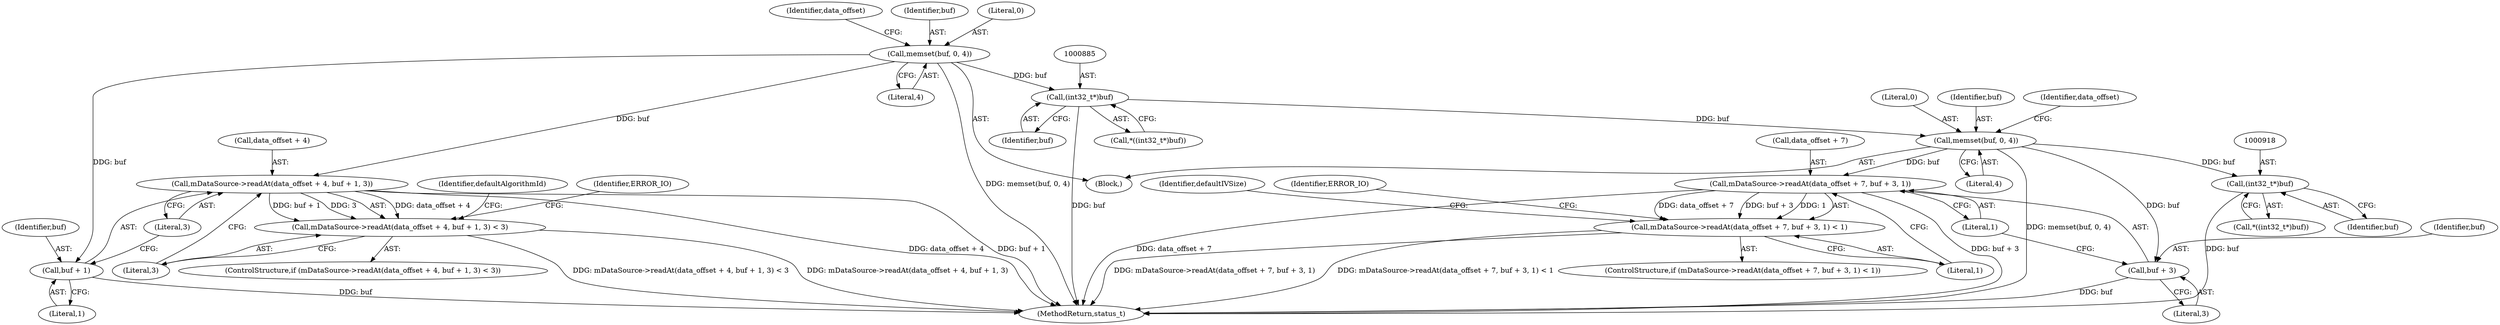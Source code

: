digraph "0_Android_f4a88c8ed4f8186b3d6e2852993e063fc33ff231@API" {
"1000861" [label="(Call,memset(buf, 0, 4))"];
"1000867" [label="(Call,mDataSource->readAt(data_offset + 4, buf + 1, 3))"];
"1000866" [label="(Call,mDataSource->readAt(data_offset + 4, buf + 1, 3) < 3)"];
"1000871" [label="(Call,buf + 1)"];
"1000884" [label="(Call,(int32_t*)buf)"];
"1000894" [label="(Call,memset(buf, 0, 4))"];
"1000900" [label="(Call,mDataSource->readAt(data_offset + 7, buf + 3, 1))"];
"1000899" [label="(Call,mDataSource->readAt(data_offset + 7, buf + 3, 1) < 1)"];
"1000904" [label="(Call,buf + 3)"];
"1000917" [label="(Call,(int32_t*)buf)"];
"1000905" [label="(Identifier,buf)"];
"1000868" [label="(Call,data_offset + 4)"];
"1000908" [label="(Literal,1)"];
"1000872" [label="(Identifier,buf)"];
"1000898" [label="(ControlStructure,if (mDataSource->readAt(data_offset + 7, buf + 3, 1) < 1))"];
"1000864" [label="(Literal,4)"];
"1000861" [label="(Call,memset(buf, 0, 4))"];
"1000895" [label="(Identifier,buf)"];
"1000914" [label="(Identifier,defaultIVSize)"];
"1000884" [label="(Call,(int32_t*)buf)"];
"1000919" [label="(Identifier,buf)"];
"1000907" [label="(Literal,1)"];
"1000881" [label="(Identifier,defaultAlgorithmId)"];
"1000901" [label="(Call,data_offset + 7)"];
"1000917" [label="(Call,(int32_t*)buf)"];
"1000869" [label="(Identifier,data_offset)"];
"1000883" [label="(Call,*((int32_t*)buf))"];
"1000875" [label="(Literal,3)"];
"1000894" [label="(Call,memset(buf, 0, 4))"];
"1000902" [label="(Identifier,data_offset)"];
"1000900" [label="(Call,mDataSource->readAt(data_offset + 7, buf + 3, 1))"];
"1000906" [label="(Literal,3)"];
"1000862" [label="(Identifier,buf)"];
"1000897" [label="(Literal,4)"];
"1000848" [label="(Block,)"];
"1000904" [label="(Call,buf + 3)"];
"1000873" [label="(Literal,1)"];
"1000886" [label="(Identifier,buf)"];
"1000878" [label="(Identifier,ERROR_IO)"];
"1002911" [label="(MethodReturn,status_t)"];
"1000866" [label="(Call,mDataSource->readAt(data_offset + 4, buf + 1, 3) < 3)"];
"1000899" [label="(Call,mDataSource->readAt(data_offset + 7, buf + 3, 1) < 1)"];
"1000865" [label="(ControlStructure,if (mDataSource->readAt(data_offset + 4, buf + 1, 3) < 3))"];
"1000896" [label="(Literal,0)"];
"1000911" [label="(Identifier,ERROR_IO)"];
"1000916" [label="(Call,*((int32_t*)buf))"];
"1000874" [label="(Literal,3)"];
"1000867" [label="(Call,mDataSource->readAt(data_offset + 4, buf + 1, 3))"];
"1000863" [label="(Literal,0)"];
"1000871" [label="(Call,buf + 1)"];
"1000861" -> "1000848"  [label="AST: "];
"1000861" -> "1000864"  [label="CFG: "];
"1000862" -> "1000861"  [label="AST: "];
"1000863" -> "1000861"  [label="AST: "];
"1000864" -> "1000861"  [label="AST: "];
"1000869" -> "1000861"  [label="CFG: "];
"1000861" -> "1002911"  [label="DDG: memset(buf, 0, 4)"];
"1000861" -> "1000867"  [label="DDG: buf"];
"1000861" -> "1000871"  [label="DDG: buf"];
"1000861" -> "1000884"  [label="DDG: buf"];
"1000867" -> "1000866"  [label="AST: "];
"1000867" -> "1000874"  [label="CFG: "];
"1000868" -> "1000867"  [label="AST: "];
"1000871" -> "1000867"  [label="AST: "];
"1000874" -> "1000867"  [label="AST: "];
"1000875" -> "1000867"  [label="CFG: "];
"1000867" -> "1002911"  [label="DDG: buf + 1"];
"1000867" -> "1002911"  [label="DDG: data_offset + 4"];
"1000867" -> "1000866"  [label="DDG: data_offset + 4"];
"1000867" -> "1000866"  [label="DDG: buf + 1"];
"1000867" -> "1000866"  [label="DDG: 3"];
"1000866" -> "1000865"  [label="AST: "];
"1000866" -> "1000875"  [label="CFG: "];
"1000875" -> "1000866"  [label="AST: "];
"1000878" -> "1000866"  [label="CFG: "];
"1000881" -> "1000866"  [label="CFG: "];
"1000866" -> "1002911"  [label="DDG: mDataSource->readAt(data_offset + 4, buf + 1, 3) < 3"];
"1000866" -> "1002911"  [label="DDG: mDataSource->readAt(data_offset + 4, buf + 1, 3)"];
"1000871" -> "1000873"  [label="CFG: "];
"1000872" -> "1000871"  [label="AST: "];
"1000873" -> "1000871"  [label="AST: "];
"1000874" -> "1000871"  [label="CFG: "];
"1000871" -> "1002911"  [label="DDG: buf"];
"1000884" -> "1000883"  [label="AST: "];
"1000884" -> "1000886"  [label="CFG: "];
"1000885" -> "1000884"  [label="AST: "];
"1000886" -> "1000884"  [label="AST: "];
"1000883" -> "1000884"  [label="CFG: "];
"1000884" -> "1002911"  [label="DDG: buf"];
"1000884" -> "1000894"  [label="DDG: buf"];
"1000894" -> "1000848"  [label="AST: "];
"1000894" -> "1000897"  [label="CFG: "];
"1000895" -> "1000894"  [label="AST: "];
"1000896" -> "1000894"  [label="AST: "];
"1000897" -> "1000894"  [label="AST: "];
"1000902" -> "1000894"  [label="CFG: "];
"1000894" -> "1002911"  [label="DDG: memset(buf, 0, 4)"];
"1000894" -> "1000900"  [label="DDG: buf"];
"1000894" -> "1000904"  [label="DDG: buf"];
"1000894" -> "1000917"  [label="DDG: buf"];
"1000900" -> "1000899"  [label="AST: "];
"1000900" -> "1000907"  [label="CFG: "];
"1000901" -> "1000900"  [label="AST: "];
"1000904" -> "1000900"  [label="AST: "];
"1000907" -> "1000900"  [label="AST: "];
"1000908" -> "1000900"  [label="CFG: "];
"1000900" -> "1002911"  [label="DDG: buf + 3"];
"1000900" -> "1002911"  [label="DDG: data_offset + 7"];
"1000900" -> "1000899"  [label="DDG: data_offset + 7"];
"1000900" -> "1000899"  [label="DDG: buf + 3"];
"1000900" -> "1000899"  [label="DDG: 1"];
"1000899" -> "1000898"  [label="AST: "];
"1000899" -> "1000908"  [label="CFG: "];
"1000908" -> "1000899"  [label="AST: "];
"1000911" -> "1000899"  [label="CFG: "];
"1000914" -> "1000899"  [label="CFG: "];
"1000899" -> "1002911"  [label="DDG: mDataSource->readAt(data_offset + 7, buf + 3, 1) < 1"];
"1000899" -> "1002911"  [label="DDG: mDataSource->readAt(data_offset + 7, buf + 3, 1)"];
"1000904" -> "1000906"  [label="CFG: "];
"1000905" -> "1000904"  [label="AST: "];
"1000906" -> "1000904"  [label="AST: "];
"1000907" -> "1000904"  [label="CFG: "];
"1000904" -> "1002911"  [label="DDG: buf"];
"1000917" -> "1000916"  [label="AST: "];
"1000917" -> "1000919"  [label="CFG: "];
"1000918" -> "1000917"  [label="AST: "];
"1000919" -> "1000917"  [label="AST: "];
"1000916" -> "1000917"  [label="CFG: "];
"1000917" -> "1002911"  [label="DDG: buf"];
}
